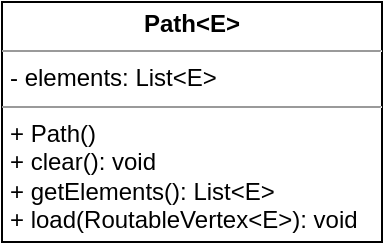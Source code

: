 <mxfile version="12.8.2" type="device"><diagram id="2D25U0fCyOsQf2OEyHdU" name="Page-1"><mxGraphModel dx="328" dy="709" grid="1" gridSize="10" guides="1" tooltips="1" connect="1" arrows="1" fold="1" page="1" pageScale="1" pageWidth="827" pageHeight="1169" math="0" shadow="0"><root><mxCell id="0"/><mxCell id="1" parent="0"/><mxCell id="POFvntL69WfmhiH26f0Z-1" value="&lt;p style=&quot;margin: 0px ; margin-top: 4px ; text-align: center&quot;&gt;&lt;b&gt;Path&amp;lt;E&amp;gt;&lt;/b&gt;&lt;br&gt;&lt;/p&gt;&lt;hr size=&quot;1&quot;&gt;&lt;p style=&quot;margin: 0px ; margin-left: 4px&quot;&gt;- elements: List&amp;lt;E&amp;gt;&lt;br&gt;&lt;/p&gt;&lt;hr size=&quot;1&quot;&gt;&lt;p style=&quot;margin: 0px ; margin-left: 4px&quot;&gt;+ Path()&amp;nbsp;&lt;/p&gt;&lt;p style=&quot;margin: 0px ; margin-left: 4px&quot;&gt;+ clear(): void&lt;/p&gt;&lt;p style=&quot;margin: 0px ; margin-left: 4px&quot;&gt;+ getElements(): List&amp;lt;E&amp;gt;&lt;/p&gt;&lt;p style=&quot;margin: 0px ; margin-left: 4px&quot;&gt;+ load(RoutableVertex&amp;lt;E&amp;gt;): void&lt;br&gt;&lt;/p&gt;" style="verticalAlign=top;align=left;overflow=fill;fontSize=12;fontFamily=Helvetica;html=1;" vertex="1" parent="1"><mxGeometry x="330" y="330" width="190" height="120" as="geometry"/></mxCell></root></mxGraphModel></diagram></mxfile>